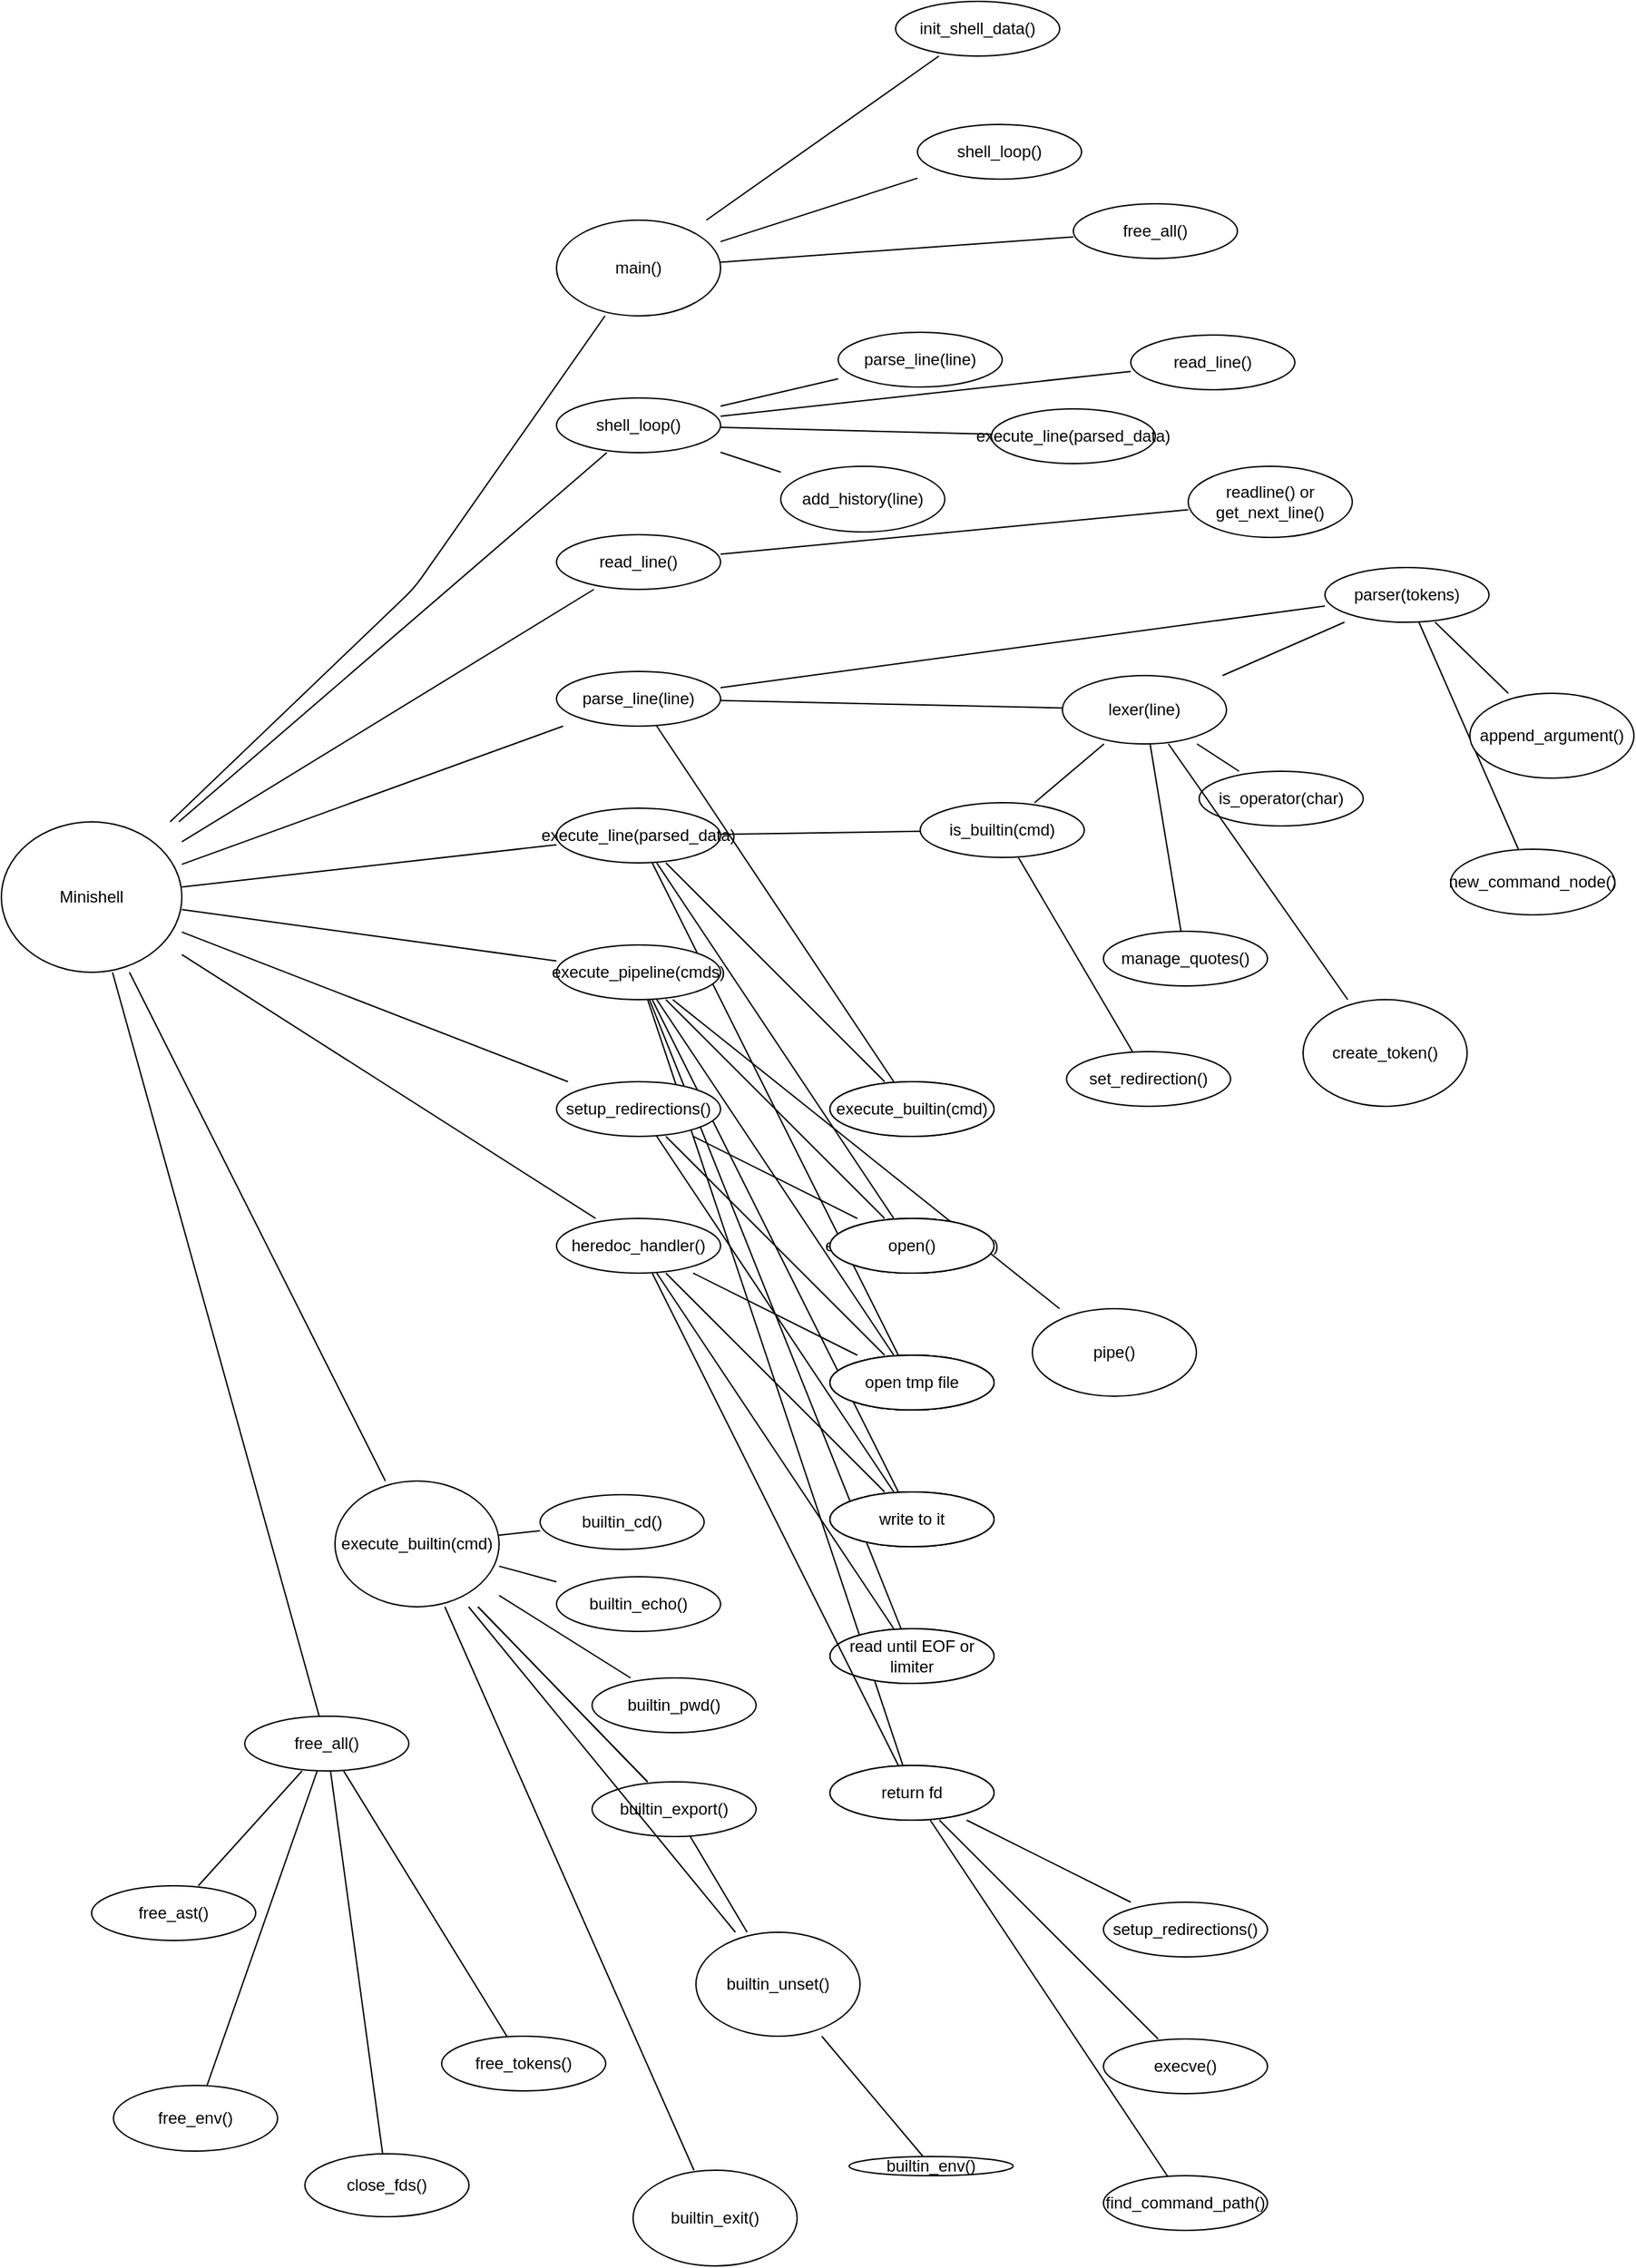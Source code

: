 <mxfile version="26.2.14">
  <diagram name="Minishell Structure" id="DtzABPRZCQtBg7FaXgdR">
    <mxGraphModel dx="737" dy="2210" grid="0" gridSize="10" guides="1" tooltips="1" connect="1" arrows="1" fold="1" page="0" pageScale="1" pageWidth="827" pageHeight="1169" math="0" shadow="0">
      <root>
        <mxCell id="0" />
        <mxCell id="1" parent="0" />
        <mxCell id="7zbYtxB0wOsQWNcl9e0u-2" value="Minishell" style="shape=ellipse;whiteSpace=wrap;html=1;" vertex="1" parent="1">
          <mxGeometry x="-150" y="507" width="132" height="110" as="geometry" />
        </mxCell>
        <mxCell id="7zbYtxB0wOsQWNcl9e0u-3" value="main()" style="shape=ellipse;whiteSpace=wrap;html=1;" vertex="1" tooltip="Entry point, starts the shell loop." parent="1">
          <mxGeometry x="256" y="67" width="120" height="70" as="geometry" />
        </mxCell>
        <mxCell id="7zbYtxB0wOsQWNcl9e0u-4" value="init_shell_data()" style="shape=ellipse;whiteSpace=wrap;html=1;" vertex="1" parent="1">
          <mxGeometry x="504" y="-93" width="120" height="40" as="geometry" />
        </mxCell>
        <mxCell id="7zbYtxB0wOsQWNcl9e0u-5" style="endArrow=none;" edge="1" parent="1" source="7zbYtxB0wOsQWNcl9e0u-3" target="7zbYtxB0wOsQWNcl9e0u-4">
          <mxGeometry relative="1" as="geometry" />
        </mxCell>
        <mxCell id="7zbYtxB0wOsQWNcl9e0u-6" value="shell_loop()" style="shape=ellipse;whiteSpace=wrap;html=1;" vertex="1" parent="1">
          <mxGeometry x="520" y="-3" width="120" height="40" as="geometry" />
        </mxCell>
        <mxCell id="7zbYtxB0wOsQWNcl9e0u-7" style="endArrow=none;" edge="1" parent="1" source="7zbYtxB0wOsQWNcl9e0u-3" target="7zbYtxB0wOsQWNcl9e0u-6">
          <mxGeometry relative="1" as="geometry" />
        </mxCell>
        <mxCell id="7zbYtxB0wOsQWNcl9e0u-8" value="free_all()" style="shape=ellipse;whiteSpace=wrap;html=1;" vertex="1" parent="1">
          <mxGeometry x="634" y="55" width="120" height="40" as="geometry" />
        </mxCell>
        <mxCell id="7zbYtxB0wOsQWNcl9e0u-9" style="endArrow=none;" edge="1" parent="1" source="7zbYtxB0wOsQWNcl9e0u-3" target="7zbYtxB0wOsQWNcl9e0u-8">
          <mxGeometry relative="1" as="geometry" />
        </mxCell>
        <mxCell id="7zbYtxB0wOsQWNcl9e0u-10" style="endArrow=none;" edge="1" parent="1" source="7zbYtxB0wOsQWNcl9e0u-2" target="7zbYtxB0wOsQWNcl9e0u-3">
          <mxGeometry relative="1" as="geometry">
            <Array as="points">
              <mxPoint x="152" y="336" />
            </Array>
          </mxGeometry>
        </mxCell>
        <mxCell id="7zbYtxB0wOsQWNcl9e0u-11" value="shell_loop()" style="shape=ellipse;whiteSpace=wrap;html=1;" vertex="1" tooltip="Main REPL loop: Read, Eval, Print, Loop." parent="1">
          <mxGeometry x="256" y="197" width="120" height="40" as="geometry" />
        </mxCell>
        <mxCell id="7zbYtxB0wOsQWNcl9e0u-12" value="read_line()" style="shape=ellipse;whiteSpace=wrap;html=1;" vertex="1" parent="1">
          <mxGeometry x="676" y="151" width="120" height="40" as="geometry" />
        </mxCell>
        <mxCell id="7zbYtxB0wOsQWNcl9e0u-13" style="endArrow=none;" edge="1" parent="1" source="7zbYtxB0wOsQWNcl9e0u-11" target="7zbYtxB0wOsQWNcl9e0u-12">
          <mxGeometry relative="1" as="geometry" />
        </mxCell>
        <mxCell id="7zbYtxB0wOsQWNcl9e0u-14" value="parse_line(line)" style="shape=ellipse;whiteSpace=wrap;html=1;" vertex="1" parent="1">
          <mxGeometry x="462" y="149" width="120" height="40" as="geometry" />
        </mxCell>
        <mxCell id="7zbYtxB0wOsQWNcl9e0u-15" style="endArrow=none;" edge="1" parent="1" source="7zbYtxB0wOsQWNcl9e0u-11" target="7zbYtxB0wOsQWNcl9e0u-14">
          <mxGeometry relative="1" as="geometry" />
        </mxCell>
        <mxCell id="7zbYtxB0wOsQWNcl9e0u-16" value="execute_line(parsed_data)" style="shape=ellipse;whiteSpace=wrap;html=1;" vertex="1" parent="1">
          <mxGeometry x="574" y="205" width="120" height="40" as="geometry" />
        </mxCell>
        <mxCell id="7zbYtxB0wOsQWNcl9e0u-17" style="endArrow=none;" edge="1" parent="1" source="7zbYtxB0wOsQWNcl9e0u-11" target="7zbYtxB0wOsQWNcl9e0u-16">
          <mxGeometry relative="1" as="geometry" />
        </mxCell>
        <mxCell id="7zbYtxB0wOsQWNcl9e0u-18" value="add_history(line)" style="shape=ellipse;whiteSpace=wrap;html=1;" vertex="1" parent="1">
          <mxGeometry x="420" y="247" width="120" height="48" as="geometry" />
        </mxCell>
        <mxCell id="7zbYtxB0wOsQWNcl9e0u-19" style="endArrow=none;" edge="1" parent="1" source="7zbYtxB0wOsQWNcl9e0u-11" target="7zbYtxB0wOsQWNcl9e0u-18">
          <mxGeometry relative="1" as="geometry" />
        </mxCell>
        <mxCell id="7zbYtxB0wOsQWNcl9e0u-20" style="endArrow=none;" edge="1" parent="1" source="7zbYtxB0wOsQWNcl9e0u-2" target="7zbYtxB0wOsQWNcl9e0u-11">
          <mxGeometry relative="1" as="geometry" />
        </mxCell>
        <mxCell id="7zbYtxB0wOsQWNcl9e0u-21" value="read_line()" style="shape=ellipse;whiteSpace=wrap;html=1;" vertex="1" tooltip="Reads input from user." parent="1">
          <mxGeometry x="256" y="297" width="120" height="40" as="geometry" />
        </mxCell>
        <mxCell id="7zbYtxB0wOsQWNcl9e0u-22" value="readline() or get_next_line()" style="shape=ellipse;whiteSpace=wrap;html=1;" vertex="1" parent="1">
          <mxGeometry x="718" y="247" width="120" height="52" as="geometry" />
        </mxCell>
        <mxCell id="7zbYtxB0wOsQWNcl9e0u-23" style="endArrow=none;" edge="1" parent="1" source="7zbYtxB0wOsQWNcl9e0u-21" target="7zbYtxB0wOsQWNcl9e0u-22">
          <mxGeometry relative="1" as="geometry" />
        </mxCell>
        <mxCell id="7zbYtxB0wOsQWNcl9e0u-24" style="endArrow=none;" edge="1" parent="1" source="7zbYtxB0wOsQWNcl9e0u-2" target="7zbYtxB0wOsQWNcl9e0u-21">
          <mxGeometry relative="1" as="geometry" />
        </mxCell>
        <mxCell id="7zbYtxB0wOsQWNcl9e0u-25" value="parse_line(line)" style="shape=ellipse;whiteSpace=wrap;html=1;" vertex="1" tooltip="Splits input into tokens, builds command structure." parent="1">
          <mxGeometry x="256" y="397" width="120" height="40" as="geometry" />
        </mxCell>
        <mxCell id="7zbYtxB0wOsQWNcl9e0u-27" value="is_operator(char)" style="shape=ellipse;whiteSpace=wrap;html=1;" vertex="1" parent="1">
          <mxGeometry x="726" y="470" width="120" height="40" as="geometry" />
        </mxCell>
        <mxCell id="7zbYtxB0wOsQWNcl9e0u-28" style="endArrow=none;" edge="1" parent="1" source="7zbYtxB0wOsQWNcl9e0u-26" target="7zbYtxB0wOsQWNcl9e0u-27">
          <mxGeometry relative="1" as="geometry" />
        </mxCell>
        <mxCell id="7zbYtxB0wOsQWNcl9e0u-29" value="create_token()" style="shape=ellipse;whiteSpace=wrap;html=1;" vertex="1" parent="1">
          <mxGeometry x="802" y="637" width="120" height="78" as="geometry" />
        </mxCell>
        <mxCell id="7zbYtxB0wOsQWNcl9e0u-30" style="endArrow=none;" edge="1" parent="1" source="7zbYtxB0wOsQWNcl9e0u-26" target="7zbYtxB0wOsQWNcl9e0u-29">
          <mxGeometry relative="1" as="geometry" />
        </mxCell>
        <mxCell id="7zbYtxB0wOsQWNcl9e0u-31" value="manage_quotes()" style="shape=ellipse;whiteSpace=wrap;html=1;" vertex="1" parent="1">
          <mxGeometry x="656" y="587" width="120" height="40" as="geometry" />
        </mxCell>
        <mxCell id="7zbYtxB0wOsQWNcl9e0u-32" style="endArrow=none;" edge="1" parent="1" source="7zbYtxB0wOsQWNcl9e0u-26" target="7zbYtxB0wOsQWNcl9e0u-31">
          <mxGeometry relative="1" as="geometry" />
        </mxCell>
        <mxCell id="7zbYtxB0wOsQWNcl9e0u-33" style="endArrow=none;" edge="1" parent="1" source="7zbYtxB0wOsQWNcl9e0u-25" target="7zbYtxB0wOsQWNcl9e0u-26">
          <mxGeometry relative="1" as="geometry" />
        </mxCell>
        <mxCell id="7zbYtxB0wOsQWNcl9e0u-34" value="parser(tokens)" style="shape=ellipse;whiteSpace=wrap;html=1;" vertex="1" tooltip="Parses tokens into command structure." parent="1">
          <mxGeometry x="818" y="321" width="120" height="40" as="geometry" />
        </mxCell>
        <mxCell id="7zbYtxB0wOsQWNcl9e0u-35" value="new_command_node()" style="shape=ellipse;whiteSpace=wrap;html=1;" vertex="1" parent="1">
          <mxGeometry x="910" y="527" width="120" height="48" as="geometry" />
        </mxCell>
        <mxCell id="7zbYtxB0wOsQWNcl9e0u-36" style="endArrow=none;" edge="1" parent="1" source="7zbYtxB0wOsQWNcl9e0u-34" target="7zbYtxB0wOsQWNcl9e0u-35">
          <mxGeometry relative="1" as="geometry" />
        </mxCell>
        <mxCell id="7zbYtxB0wOsQWNcl9e0u-37" value="append_argument()" style="shape=ellipse;whiteSpace=wrap;html=1;" vertex="1" parent="1">
          <mxGeometry x="924" y="413" width="120" height="62" as="geometry" />
        </mxCell>
        <mxCell id="7zbYtxB0wOsQWNcl9e0u-38" style="endArrow=none;" edge="1" parent="1" source="7zbYtxB0wOsQWNcl9e0u-34" target="7zbYtxB0wOsQWNcl9e0u-37">
          <mxGeometry relative="1" as="geometry" />
        </mxCell>
        <mxCell id="7zbYtxB0wOsQWNcl9e0u-39" value="set_redirection()" style="shape=ellipse;whiteSpace=wrap;html=1;" vertex="1" parent="1">
          <mxGeometry x="629" y="675" width="120" height="40" as="geometry" />
        </mxCell>
        <mxCell id="7zbYtxB0wOsQWNcl9e0u-40" style="endArrow=none;" edge="1" parent="1" source="7zbYtxB0wOsQWNcl9e0u-46" target="7zbYtxB0wOsQWNcl9e0u-39">
          <mxGeometry relative="1" as="geometry" />
        </mxCell>
        <mxCell id="7zbYtxB0wOsQWNcl9e0u-41" style="endArrow=none;" edge="1" parent="1" source="7zbYtxB0wOsQWNcl9e0u-25" target="7zbYtxB0wOsQWNcl9e0u-34">
          <mxGeometry relative="1" as="geometry" />
        </mxCell>
        <mxCell id="7zbYtxB0wOsQWNcl9e0u-42" value="syntax_checker(tree)" style="shape=ellipse;whiteSpace=wrap;html=1;" vertex="1" parent="1">
          <mxGeometry x="456" y="697" width="120" height="40" as="geometry" />
        </mxCell>
        <mxCell id="7zbYtxB0wOsQWNcl9e0u-43" style="endArrow=none;" edge="1" parent="1" source="7zbYtxB0wOsQWNcl9e0u-25" target="7zbYtxB0wOsQWNcl9e0u-42">
          <mxGeometry relative="1" as="geometry" />
        </mxCell>
        <mxCell id="7zbYtxB0wOsQWNcl9e0u-44" style="endArrow=none;" edge="1" parent="1" source="7zbYtxB0wOsQWNcl9e0u-2" target="7zbYtxB0wOsQWNcl9e0u-25">
          <mxGeometry relative="1" as="geometry" />
        </mxCell>
        <mxCell id="7zbYtxB0wOsQWNcl9e0u-45" value="execute_line(parsed_data)" style="shape=ellipse;whiteSpace=wrap;html=1;" vertex="1" tooltip="Handles command execution." parent="1">
          <mxGeometry x="256" y="497" width="120" height="40" as="geometry" />
        </mxCell>
        <mxCell id="7zbYtxB0wOsQWNcl9e0u-47" style="endArrow=none;" edge="1" parent="1" source="7zbYtxB0wOsQWNcl9e0u-45" target="7zbYtxB0wOsQWNcl9e0u-46">
          <mxGeometry relative="1" as="geometry" />
        </mxCell>
        <mxCell id="7zbYtxB0wOsQWNcl9e0u-48" value="execute_builtin(cmd)" style="shape=ellipse;whiteSpace=wrap;html=1;" vertex="1" parent="1">
          <mxGeometry x="456" y="697" width="120" height="40" as="geometry" />
        </mxCell>
        <mxCell id="7zbYtxB0wOsQWNcl9e0u-49" style="endArrow=none;" edge="1" parent="1" source="7zbYtxB0wOsQWNcl9e0u-45" target="7zbYtxB0wOsQWNcl9e0u-48">
          <mxGeometry relative="1" as="geometry" />
        </mxCell>
        <mxCell id="7zbYtxB0wOsQWNcl9e0u-50" value="execute_pipeline(cmds)" style="shape=ellipse;whiteSpace=wrap;html=1;" vertex="1" parent="1">
          <mxGeometry x="456" y="797" width="120" height="40" as="geometry" />
        </mxCell>
        <mxCell id="7zbYtxB0wOsQWNcl9e0u-51" style="endArrow=none;" edge="1" parent="1" source="7zbYtxB0wOsQWNcl9e0u-45" target="7zbYtxB0wOsQWNcl9e0u-50">
          <mxGeometry relative="1" as="geometry" />
        </mxCell>
        <mxCell id="7zbYtxB0wOsQWNcl9e0u-52" value="manage_redirections()" style="shape=ellipse;whiteSpace=wrap;html=1;" vertex="1" parent="1">
          <mxGeometry x="456" y="897" width="120" height="40" as="geometry" />
        </mxCell>
        <mxCell id="7zbYtxB0wOsQWNcl9e0u-53" style="endArrow=none;" edge="1" parent="1" source="7zbYtxB0wOsQWNcl9e0u-45" target="7zbYtxB0wOsQWNcl9e0u-52">
          <mxGeometry relative="1" as="geometry" />
        </mxCell>
        <mxCell id="7zbYtxB0wOsQWNcl9e0u-54" style="endArrow=none;" edge="1" parent="1" source="7zbYtxB0wOsQWNcl9e0u-2" target="7zbYtxB0wOsQWNcl9e0u-45">
          <mxGeometry relative="1" as="geometry" />
        </mxCell>
        <mxCell id="7zbYtxB0wOsQWNcl9e0u-55" value="execute_pipeline(cmds)" style="shape=ellipse;whiteSpace=wrap;html=1;" vertex="1" tooltip="Executes commands connected with pipes." parent="1">
          <mxGeometry x="256" y="597" width="120" height="40" as="geometry" />
        </mxCell>
        <mxCell id="7zbYtxB0wOsQWNcl9e0u-56" value="pipe()" style="shape=ellipse;whiteSpace=wrap;html=1;" vertex="1" parent="1">
          <mxGeometry x="604" y="863" width="120" height="64" as="geometry" />
        </mxCell>
        <mxCell id="7zbYtxB0wOsQWNcl9e0u-57" style="endArrow=none;" edge="1" parent="1" source="7zbYtxB0wOsQWNcl9e0u-55" target="7zbYtxB0wOsQWNcl9e0u-56">
          <mxGeometry relative="1" as="geometry" />
        </mxCell>
        <mxCell id="7zbYtxB0wOsQWNcl9e0u-58" value="fork()" style="shape=ellipse;whiteSpace=wrap;html=1;" vertex="1" parent="1">
          <mxGeometry x="456" y="797" width="120" height="40" as="geometry" />
        </mxCell>
        <mxCell id="7zbYtxB0wOsQWNcl9e0u-59" style="endArrow=none;" edge="1" parent="1" source="7zbYtxB0wOsQWNcl9e0u-55" target="7zbYtxB0wOsQWNcl9e0u-58">
          <mxGeometry relative="1" as="geometry" />
        </mxCell>
        <mxCell id="7zbYtxB0wOsQWNcl9e0u-60" value="dup2()" style="shape=ellipse;whiteSpace=wrap;html=1;" vertex="1" parent="1">
          <mxGeometry x="456" y="897" width="120" height="40" as="geometry" />
        </mxCell>
        <mxCell id="7zbYtxB0wOsQWNcl9e0u-61" style="endArrow=none;" edge="1" parent="1" source="7zbYtxB0wOsQWNcl9e0u-55" target="7zbYtxB0wOsQWNcl9e0u-60">
          <mxGeometry relative="1" as="geometry" />
        </mxCell>
        <mxCell id="7zbYtxB0wOsQWNcl9e0u-62" value="close()" style="shape=ellipse;whiteSpace=wrap;html=1;" vertex="1" parent="1">
          <mxGeometry x="456" y="997" width="120" height="40" as="geometry" />
        </mxCell>
        <mxCell id="7zbYtxB0wOsQWNcl9e0u-63" style="endArrow=none;" edge="1" parent="1" source="7zbYtxB0wOsQWNcl9e0u-55" target="7zbYtxB0wOsQWNcl9e0u-62">
          <mxGeometry relative="1" as="geometry" />
        </mxCell>
        <mxCell id="7zbYtxB0wOsQWNcl9e0u-64" value="waitpid()" style="shape=ellipse;whiteSpace=wrap;html=1;" vertex="1" parent="1">
          <mxGeometry x="456" y="1097" width="120" height="40" as="geometry" />
        </mxCell>
        <mxCell id="7zbYtxB0wOsQWNcl9e0u-65" style="endArrow=none;" edge="1" parent="1" source="7zbYtxB0wOsQWNcl9e0u-55" target="7zbYtxB0wOsQWNcl9e0u-64">
          <mxGeometry relative="1" as="geometry" />
        </mxCell>
        <mxCell id="7zbYtxB0wOsQWNcl9e0u-66" value="execute_cmd(cmd)" style="shape=ellipse;whiteSpace=wrap;html=1;" vertex="1" tooltip="Executes a single command." parent="1">
          <mxGeometry x="456" y="1197" width="120" height="40" as="geometry" />
        </mxCell>
        <mxCell id="7zbYtxB0wOsQWNcl9e0u-67" value="setup_redirections()" style="shape=ellipse;whiteSpace=wrap;html=1;" vertex="1" parent="1">
          <mxGeometry x="656" y="1297" width="120" height="40" as="geometry" />
        </mxCell>
        <mxCell id="7zbYtxB0wOsQWNcl9e0u-68" style="endArrow=none;" edge="1" parent="1" source="7zbYtxB0wOsQWNcl9e0u-66" target="7zbYtxB0wOsQWNcl9e0u-67">
          <mxGeometry relative="1" as="geometry" />
        </mxCell>
        <mxCell id="7zbYtxB0wOsQWNcl9e0u-69" value="execve()" style="shape=ellipse;whiteSpace=wrap;html=1;" vertex="1" parent="1">
          <mxGeometry x="656" y="1397" width="120" height="40" as="geometry" />
        </mxCell>
        <mxCell id="7zbYtxB0wOsQWNcl9e0u-70" style="endArrow=none;" edge="1" parent="1" source="7zbYtxB0wOsQWNcl9e0u-66" target="7zbYtxB0wOsQWNcl9e0u-69">
          <mxGeometry relative="1" as="geometry" />
        </mxCell>
        <mxCell id="7zbYtxB0wOsQWNcl9e0u-71" value="find_command_path()" style="shape=ellipse;whiteSpace=wrap;html=1;" vertex="1" parent="1">
          <mxGeometry x="656" y="1497" width="120" height="40" as="geometry" />
        </mxCell>
        <mxCell id="7zbYtxB0wOsQWNcl9e0u-72" style="endArrow=none;" edge="1" parent="1" source="7zbYtxB0wOsQWNcl9e0u-66" target="7zbYtxB0wOsQWNcl9e0u-71">
          <mxGeometry relative="1" as="geometry" />
        </mxCell>
        <mxCell id="7zbYtxB0wOsQWNcl9e0u-73" style="endArrow=none;" edge="1" parent="1" source="7zbYtxB0wOsQWNcl9e0u-55" target="7zbYtxB0wOsQWNcl9e0u-66">
          <mxGeometry relative="1" as="geometry" />
        </mxCell>
        <mxCell id="7zbYtxB0wOsQWNcl9e0u-74" style="endArrow=none;" edge="1" parent="1" source="7zbYtxB0wOsQWNcl9e0u-2" target="7zbYtxB0wOsQWNcl9e0u-55">
          <mxGeometry relative="1" as="geometry" />
        </mxCell>
        <mxCell id="7zbYtxB0wOsQWNcl9e0u-75" value="setup_redirections()" style="shape=ellipse;whiteSpace=wrap;html=1;" vertex="1" tooltip="Handles &lt;, &gt;, &gt;&gt;, &lt;&lt; redirections." parent="1">
          <mxGeometry x="256" y="697" width="120" height="40" as="geometry" />
        </mxCell>
        <mxCell id="7zbYtxB0wOsQWNcl9e0u-76" value="open()" style="shape=ellipse;whiteSpace=wrap;html=1;" vertex="1" parent="1">
          <mxGeometry x="456" y="797" width="120" height="40" as="geometry" />
        </mxCell>
        <mxCell id="7zbYtxB0wOsQWNcl9e0u-77" style="endArrow=none;" edge="1" parent="1" source="7zbYtxB0wOsQWNcl9e0u-75" target="7zbYtxB0wOsQWNcl9e0u-76">
          <mxGeometry relative="1" as="geometry" />
        </mxCell>
        <mxCell id="7zbYtxB0wOsQWNcl9e0u-78" value="dup2()" style="shape=ellipse;whiteSpace=wrap;html=1;" vertex="1" parent="1">
          <mxGeometry x="456" y="897" width="120" height="40" as="geometry" />
        </mxCell>
        <mxCell id="7zbYtxB0wOsQWNcl9e0u-79" style="endArrow=none;" edge="1" parent="1" source="7zbYtxB0wOsQWNcl9e0u-75" target="7zbYtxB0wOsQWNcl9e0u-78">
          <mxGeometry relative="1" as="geometry" />
        </mxCell>
        <mxCell id="7zbYtxB0wOsQWNcl9e0u-80" value="heredoc_handler()" style="shape=ellipse;whiteSpace=wrap;html=1;" vertex="1" parent="1">
          <mxGeometry x="456" y="997" width="120" height="40" as="geometry" />
        </mxCell>
        <mxCell id="7zbYtxB0wOsQWNcl9e0u-81" style="endArrow=none;" edge="1" parent="1" source="7zbYtxB0wOsQWNcl9e0u-75" target="7zbYtxB0wOsQWNcl9e0u-80">
          <mxGeometry relative="1" as="geometry" />
        </mxCell>
        <mxCell id="7zbYtxB0wOsQWNcl9e0u-82" style="endArrow=none;" edge="1" parent="1" source="7zbYtxB0wOsQWNcl9e0u-2" target="7zbYtxB0wOsQWNcl9e0u-75">
          <mxGeometry relative="1" as="geometry" />
        </mxCell>
        <mxCell id="7zbYtxB0wOsQWNcl9e0u-83" value="heredoc_handler()" style="shape=ellipse;whiteSpace=wrap;html=1;" vertex="1" tooltip="Handles here-document input." parent="1">
          <mxGeometry x="256" y="797" width="120" height="40" as="geometry" />
        </mxCell>
        <mxCell id="7zbYtxB0wOsQWNcl9e0u-84" value="open tmp file" style="shape=ellipse;whiteSpace=wrap;html=1;" vertex="1" parent="1">
          <mxGeometry x="456" y="897" width="120" height="40" as="geometry" />
        </mxCell>
        <mxCell id="7zbYtxB0wOsQWNcl9e0u-85" style="endArrow=none;" edge="1" parent="1" source="7zbYtxB0wOsQWNcl9e0u-83" target="7zbYtxB0wOsQWNcl9e0u-84">
          <mxGeometry relative="1" as="geometry" />
        </mxCell>
        <mxCell id="7zbYtxB0wOsQWNcl9e0u-86" value="write to it" style="shape=ellipse;whiteSpace=wrap;html=1;" vertex="1" parent="1">
          <mxGeometry x="456" y="997" width="120" height="40" as="geometry" />
        </mxCell>
        <mxCell id="7zbYtxB0wOsQWNcl9e0u-87" style="endArrow=none;" edge="1" parent="1" source="7zbYtxB0wOsQWNcl9e0u-83" target="7zbYtxB0wOsQWNcl9e0u-86">
          <mxGeometry relative="1" as="geometry" />
        </mxCell>
        <mxCell id="7zbYtxB0wOsQWNcl9e0u-88" value="read until EOF or limiter" style="shape=ellipse;whiteSpace=wrap;html=1;" vertex="1" parent="1">
          <mxGeometry x="456" y="1097" width="120" height="40" as="geometry" />
        </mxCell>
        <mxCell id="7zbYtxB0wOsQWNcl9e0u-89" style="endArrow=none;" edge="1" parent="1" source="7zbYtxB0wOsQWNcl9e0u-83" target="7zbYtxB0wOsQWNcl9e0u-88">
          <mxGeometry relative="1" as="geometry" />
        </mxCell>
        <mxCell id="7zbYtxB0wOsQWNcl9e0u-90" value="return fd" style="shape=ellipse;whiteSpace=wrap;html=1;" vertex="1" parent="1">
          <mxGeometry x="456" y="1197" width="120" height="40" as="geometry" />
        </mxCell>
        <mxCell id="7zbYtxB0wOsQWNcl9e0u-91" style="endArrow=none;" edge="1" parent="1" source="7zbYtxB0wOsQWNcl9e0u-83" target="7zbYtxB0wOsQWNcl9e0u-90">
          <mxGeometry relative="1" as="geometry" />
        </mxCell>
        <mxCell id="7zbYtxB0wOsQWNcl9e0u-92" style="endArrow=none;" edge="1" parent="1" source="7zbYtxB0wOsQWNcl9e0u-2" target="7zbYtxB0wOsQWNcl9e0u-83">
          <mxGeometry relative="1" as="geometry" />
        </mxCell>
        <mxCell id="7zbYtxB0wOsQWNcl9e0u-93" value="execute_builtin(cmd)" style="shape=ellipse;whiteSpace=wrap;html=1;" vertex="1" tooltip="Executes built-in shell commands." parent="1">
          <mxGeometry x="94" y="989" width="120" height="92" as="geometry" />
        </mxCell>
        <mxCell id="7zbYtxB0wOsQWNcl9e0u-94" value="builtin_cd()" style="shape=ellipse;whiteSpace=wrap;html=1;" vertex="1" parent="1">
          <mxGeometry x="244" y="999" width="120" height="40" as="geometry" />
        </mxCell>
        <mxCell id="7zbYtxB0wOsQWNcl9e0u-95" style="endArrow=none;" edge="1" parent="1" source="7zbYtxB0wOsQWNcl9e0u-93" target="7zbYtxB0wOsQWNcl9e0u-94">
          <mxGeometry relative="1" as="geometry" />
        </mxCell>
        <mxCell id="7zbYtxB0wOsQWNcl9e0u-96" value="builtin_echo()" style="shape=ellipse;whiteSpace=wrap;html=1;" vertex="1" parent="1">
          <mxGeometry x="256" y="1059" width="120" height="40" as="geometry" />
        </mxCell>
        <mxCell id="7zbYtxB0wOsQWNcl9e0u-97" style="endArrow=none;" edge="1" parent="1" source="7zbYtxB0wOsQWNcl9e0u-93" target="7zbYtxB0wOsQWNcl9e0u-96">
          <mxGeometry relative="1" as="geometry" />
        </mxCell>
        <mxCell id="7zbYtxB0wOsQWNcl9e0u-98" value="builtin_pwd()" style="shape=ellipse;whiteSpace=wrap;html=1;" vertex="1" parent="1">
          <mxGeometry x="282" y="1133" width="120" height="40" as="geometry" />
        </mxCell>
        <mxCell id="7zbYtxB0wOsQWNcl9e0u-99" style="endArrow=none;" edge="1" parent="1" source="7zbYtxB0wOsQWNcl9e0u-93" target="7zbYtxB0wOsQWNcl9e0u-98">
          <mxGeometry relative="1" as="geometry" />
        </mxCell>
        <mxCell id="7zbYtxB0wOsQWNcl9e0u-101" style="endArrow=none;" edge="1" parent="1" source="7zbYtxB0wOsQWNcl9e0u-93" target="7zbYtxB0wOsQWNcl9e0u-100">
          <mxGeometry relative="1" as="geometry" />
        </mxCell>
        <mxCell id="7zbYtxB0wOsQWNcl9e0u-103" style="endArrow=none;" edge="1" parent="1" source="7zbYtxB0wOsQWNcl9e0u-100" target="7zbYtxB0wOsQWNcl9e0u-102">
          <mxGeometry relative="1" as="geometry" />
        </mxCell>
        <mxCell id="7zbYtxB0wOsQWNcl9e0u-104" value="builtin_env()" style="shape=ellipse;whiteSpace=wrap;html=1;" vertex="1" parent="1">
          <mxGeometry x="470" y="1483" width="120" height="14" as="geometry" />
        </mxCell>
        <mxCell id="7zbYtxB0wOsQWNcl9e0u-105" style="endArrow=none;" edge="1" parent="1" source="7zbYtxB0wOsQWNcl9e0u-102" target="7zbYtxB0wOsQWNcl9e0u-104">
          <mxGeometry relative="1" as="geometry" />
        </mxCell>
        <mxCell id="7zbYtxB0wOsQWNcl9e0u-106" value="builtin_exit()" style="shape=ellipse;whiteSpace=wrap;html=1;" vertex="1" parent="1">
          <mxGeometry x="312" y="1493" width="120" height="70" as="geometry" />
        </mxCell>
        <mxCell id="7zbYtxB0wOsQWNcl9e0u-107" style="endArrow=none;" edge="1" parent="1" source="7zbYtxB0wOsQWNcl9e0u-93" target="7zbYtxB0wOsQWNcl9e0u-106">
          <mxGeometry relative="1" as="geometry" />
        </mxCell>
        <mxCell id="7zbYtxB0wOsQWNcl9e0u-108" style="endArrow=none;" edge="1" parent="1" source="7zbYtxB0wOsQWNcl9e0u-2" target="7zbYtxB0wOsQWNcl9e0u-93">
          <mxGeometry relative="1" as="geometry" />
        </mxCell>
        <mxCell id="7zbYtxB0wOsQWNcl9e0u-109" value="free_all()" style="shape=ellipse;whiteSpace=wrap;html=1;" vertex="1" tooltip="Frees memory and resources." parent="1">
          <mxGeometry x="28" y="1161" width="120" height="40" as="geometry" />
        </mxCell>
        <mxCell id="7zbYtxB0wOsQWNcl9e0u-110" value="free_tokens()" style="shape=ellipse;whiteSpace=wrap;html=1;" vertex="1" parent="1">
          <mxGeometry x="172" y="1395" width="120" height="40" as="geometry" />
        </mxCell>
        <mxCell id="7zbYtxB0wOsQWNcl9e0u-111" style="endArrow=none;" edge="1" parent="1" source="7zbYtxB0wOsQWNcl9e0u-109" target="7zbYtxB0wOsQWNcl9e0u-110">
          <mxGeometry relative="1" as="geometry" />
        </mxCell>
        <mxCell id="7zbYtxB0wOsQWNcl9e0u-112" value="free_ast()" style="shape=ellipse;whiteSpace=wrap;html=1;" vertex="1" parent="1">
          <mxGeometry x="-84" y="1285" width="120" height="40" as="geometry" />
        </mxCell>
        <mxCell id="7zbYtxB0wOsQWNcl9e0u-113" style="endArrow=none;" edge="1" parent="1" source="7zbYtxB0wOsQWNcl9e0u-109" target="7zbYtxB0wOsQWNcl9e0u-112">
          <mxGeometry relative="1" as="geometry" />
        </mxCell>
        <mxCell id="7zbYtxB0wOsQWNcl9e0u-114" value="free_env()" style="shape=ellipse;whiteSpace=wrap;html=1;" vertex="1" parent="1">
          <mxGeometry x="-68" y="1431" width="120" height="48" as="geometry" />
        </mxCell>
        <mxCell id="7zbYtxB0wOsQWNcl9e0u-115" style="endArrow=none;" edge="1" parent="1" source="7zbYtxB0wOsQWNcl9e0u-109" target="7zbYtxB0wOsQWNcl9e0u-114">
          <mxGeometry relative="1" as="geometry" />
        </mxCell>
        <mxCell id="7zbYtxB0wOsQWNcl9e0u-116" value="close_fds()" style="shape=ellipse;whiteSpace=wrap;html=1;" vertex="1" parent="1">
          <mxGeometry x="72" y="1481" width="120" height="46" as="geometry" />
        </mxCell>
        <mxCell id="7zbYtxB0wOsQWNcl9e0u-117" style="endArrow=none;" edge="1" parent="1" source="7zbYtxB0wOsQWNcl9e0u-109" target="7zbYtxB0wOsQWNcl9e0u-116">
          <mxGeometry relative="1" as="geometry" />
        </mxCell>
        <mxCell id="7zbYtxB0wOsQWNcl9e0u-118" style="endArrow=none;" edge="1" parent="1" source="7zbYtxB0wOsQWNcl9e0u-2" target="7zbYtxB0wOsQWNcl9e0u-109">
          <mxGeometry relative="1" as="geometry" />
        </mxCell>
        <mxCell id="7zbYtxB0wOsQWNcl9e0u-119" value="" style="endArrow=none;" edge="1" parent="1" source="7zbYtxB0wOsQWNcl9e0u-26" target="7zbYtxB0wOsQWNcl9e0u-46">
          <mxGeometry relative="1" as="geometry">
            <mxPoint x="529" y="637" as="sourcePoint" />
            <mxPoint x="703" y="897" as="targetPoint" />
          </mxGeometry>
        </mxCell>
        <mxCell id="7zbYtxB0wOsQWNcl9e0u-46" value="is_builtin(cmd)" style="shape=ellipse;whiteSpace=wrap;html=1;" vertex="1" parent="1">
          <mxGeometry x="522" y="493" width="120" height="40" as="geometry" />
        </mxCell>
        <mxCell id="7zbYtxB0wOsQWNcl9e0u-120" value="" style="endArrow=none;" edge="1" parent="1" source="7zbYtxB0wOsQWNcl9e0u-34" target="7zbYtxB0wOsQWNcl9e0u-26">
          <mxGeometry relative="1" as="geometry">
            <mxPoint x="844" y="361" as="sourcePoint" />
            <mxPoint x="616" y="493" as="targetPoint" />
          </mxGeometry>
        </mxCell>
        <mxCell id="7zbYtxB0wOsQWNcl9e0u-26" value="lexer(line)" style="shape=ellipse;whiteSpace=wrap;html=1;" vertex="1" tooltip="Lexical analysis of input line." parent="1">
          <mxGeometry x="626" y="400" width="120" height="50" as="geometry" />
        </mxCell>
        <mxCell id="7zbYtxB0wOsQWNcl9e0u-122" value="" style="endArrow=none;" edge="1" parent="1" source="7zbYtxB0wOsQWNcl9e0u-93" target="7zbYtxB0wOsQWNcl9e0u-100">
          <mxGeometry relative="1" as="geometry">
            <mxPoint x="198" y="1081" as="sourcePoint" />
            <mxPoint x="497" y="1397" as="targetPoint" />
          </mxGeometry>
        </mxCell>
        <mxCell id="7zbYtxB0wOsQWNcl9e0u-100" value="builtin_export()" style="shape=ellipse;whiteSpace=wrap;html=1;" vertex="1" parent="1">
          <mxGeometry x="282" y="1209" width="120" height="40" as="geometry" />
        </mxCell>
        <mxCell id="7zbYtxB0wOsQWNcl9e0u-123" value="" style="endArrow=none;" edge="1" parent="1" source="7zbYtxB0wOsQWNcl9e0u-93" target="7zbYtxB0wOsQWNcl9e0u-102">
          <mxGeometry relative="1" as="geometry">
            <mxPoint x="189" y="1081" as="sourcePoint" />
            <mxPoint x="501" y="1497" as="targetPoint" />
          </mxGeometry>
        </mxCell>
        <mxCell id="7zbYtxB0wOsQWNcl9e0u-102" value="builtin_unset()" style="shape=ellipse;whiteSpace=wrap;html=1;" vertex="1" parent="1">
          <mxGeometry x="358" y="1319" width="120" height="76" as="geometry" />
        </mxCell>
      </root>
    </mxGraphModel>
  </diagram>
</mxfile>
